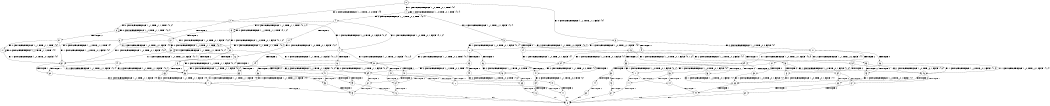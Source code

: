 digraph BCG {
size = "7, 10.5";
center = TRUE;
node [shape = circle];
0 [peripheries = 2];
0 -> 1 [label = "EX !1 !ATOMIC_EXCH_BRANCH (1, +0, TRUE, +0, 1, TRUE) !{0}"];
0 -> 2 [label = "EX !2 !ATOMIC_EXCH_BRANCH (1, +1, TRUE, +0, 2, TRUE) !{0}"];
0 -> 3 [label = "EX !0 !ATOMIC_EXCH_BRANCH (1, +1, TRUE, +1, 1, FALSE) !{0}"];
1 -> 4 [label = "EX !2 !ATOMIC_EXCH_BRANCH (1, +1, TRUE, +0, 2, TRUE) !{0, 1}"];
1 -> 5 [label = "EX !0 !ATOMIC_EXCH_BRANCH (1, +1, TRUE, +1, 1, FALSE) !{0, 1}"];
1 -> 1 [label = "EX !1 !ATOMIC_EXCH_BRANCH (1, +0, TRUE, +0, 1, TRUE) !{0, 1}"];
2 -> 6 [label = "TERMINATE !2"];
2 -> 7 [label = "EX !1 !ATOMIC_EXCH_BRANCH (1, +0, TRUE, +0, 1, FALSE) !{0, 2}"];
2 -> 8 [label = "EX !0 !ATOMIC_EXCH_BRANCH (1, +1, TRUE, +1, 1, TRUE) !{0, 2}"];
3 -> 9 [label = "TERMINATE !0"];
3 -> 10 [label = "EX !1 !ATOMIC_EXCH_BRANCH (1, +0, TRUE, +0, 1, FALSE) !{0}"];
3 -> 11 [label = "EX !2 !ATOMIC_EXCH_BRANCH (1, +1, TRUE, +0, 2, FALSE) !{0}"];
4 -> 12 [label = "TERMINATE !2"];
4 -> 13 [label = "EX !0 !ATOMIC_EXCH_BRANCH (1, +1, TRUE, +1, 1, TRUE) !{0, 1, 2}"];
4 -> 7 [label = "EX !1 !ATOMIC_EXCH_BRANCH (1, +0, TRUE, +0, 1, FALSE) !{0, 1, 2}"];
5 -> 14 [label = "TERMINATE !0"];
5 -> 15 [label = "EX !2 !ATOMIC_EXCH_BRANCH (1, +1, TRUE, +0, 2, FALSE) !{0, 1}"];
5 -> 10 [label = "EX !1 !ATOMIC_EXCH_BRANCH (1, +0, TRUE, +0, 1, FALSE) !{0, 1}"];
6 -> 16 [label = "EX !1 !ATOMIC_EXCH_BRANCH (1, +0, TRUE, +0, 1, FALSE) !{0}"];
6 -> 17 [label = "EX !0 !ATOMIC_EXCH_BRANCH (1, +1, TRUE, +1, 1, TRUE) !{0}"];
7 -> 18 [label = "TERMINATE !1"];
7 -> 19 [label = "TERMINATE !2"];
7 -> 20 [label = "EX !0 !ATOMIC_EXCH_BRANCH (1, +1, TRUE, +1, 1, FALSE) !{0, 1, 2}"];
8 -> 21 [label = "TERMINATE !2"];
8 -> 22 [label = "EX !1 !ATOMIC_EXCH_BRANCH (1, +0, TRUE, +0, 1, FALSE) !{0, 2}"];
8 -> 8 [label = "EX !0 !ATOMIC_EXCH_BRANCH (1, +1, TRUE, +1, 1, TRUE) !{0, 2}"];
9 -> 23 [label = "EX !2 !ATOMIC_EXCH_BRANCH (1, +1, TRUE, +0, 2, FALSE) !{1}"];
9 -> 24 [label = "EX !1 !ATOMIC_EXCH_BRANCH (1, +0, TRUE, +0, 1, FALSE) !{1}"];
10 -> 25 [label = "TERMINATE !1"];
10 -> 26 [label = "TERMINATE !0"];
10 -> 20 [label = "EX !2 !ATOMIC_EXCH_BRANCH (1, +1, TRUE, +0, 2, TRUE) !{0, 1}"];
11 -> 27 [label = "TERMINATE !2"];
11 -> 28 [label = "TERMINATE !0"];
11 -> 29 [label = "EX !1 !ATOMIC_EXCH_BRANCH (1, +0, TRUE, +0, 1, FALSE) !{0, 2}"];
12 -> 30 [label = "EX !0 !ATOMIC_EXCH_BRANCH (1, +1, TRUE, +1, 1, TRUE) !{0, 1}"];
12 -> 16 [label = "EX !1 !ATOMIC_EXCH_BRANCH (1, +0, TRUE, +0, 1, FALSE) !{0, 1}"];
13 -> 31 [label = "TERMINATE !2"];
13 -> 22 [label = "EX !1 !ATOMIC_EXCH_BRANCH (1, +0, TRUE, +0, 1, FALSE) !{0, 1, 2}"];
13 -> 13 [label = "EX !0 !ATOMIC_EXCH_BRANCH (1, +1, TRUE, +1, 1, TRUE) !{0, 1, 2}"];
14 -> 32 [label = "EX !2 !ATOMIC_EXCH_BRANCH (1, +1, TRUE, +0, 2, FALSE) !{1}"];
14 -> 24 [label = "EX !1 !ATOMIC_EXCH_BRANCH (1, +0, TRUE, +0, 1, FALSE) !{1}"];
15 -> 33 [label = "TERMINATE !2"];
15 -> 34 [label = "TERMINATE !0"];
15 -> 29 [label = "EX !1 !ATOMIC_EXCH_BRANCH (1, +0, TRUE, +0, 1, FALSE) !{0, 1, 2}"];
16 -> 35 [label = "TERMINATE !1"];
16 -> 36 [label = "EX !0 !ATOMIC_EXCH_BRANCH (1, +1, TRUE, +1, 1, FALSE) !{0, 1}"];
17 -> 37 [label = "EX !1 !ATOMIC_EXCH_BRANCH (1, +0, TRUE, +0, 1, FALSE) !{0}"];
17 -> 17 [label = "EX !0 !ATOMIC_EXCH_BRANCH (1, +1, TRUE, +1, 1, TRUE) !{0}"];
18 -> 38 [label = "TERMINATE !2"];
18 -> 39 [label = "EX !0 !ATOMIC_EXCH_BRANCH (1, +1, TRUE, +1, 1, FALSE) !{0, 2}"];
19 -> 35 [label = "TERMINATE !1"];
19 -> 36 [label = "EX !0 !ATOMIC_EXCH_BRANCH (1, +1, TRUE, +1, 1, FALSE) !{0, 1}"];
20 -> 40 [label = "TERMINATE !1"];
20 -> 41 [label = "TERMINATE !2"];
20 -> 42 [label = "TERMINATE !0"];
21 -> 37 [label = "EX !1 !ATOMIC_EXCH_BRANCH (1, +0, TRUE, +0, 1, FALSE) !{0}"];
21 -> 17 [label = "EX !0 !ATOMIC_EXCH_BRANCH (1, +1, TRUE, +1, 1, TRUE) !{0}"];
22 -> 43 [label = "TERMINATE !1"];
22 -> 44 [label = "TERMINATE !2"];
22 -> 20 [label = "EX !0 !ATOMIC_EXCH_BRANCH (1, +1, TRUE, +1, 1, FALSE) !{0, 1, 2}"];
23 -> 45 [label = "TERMINATE !2"];
23 -> 46 [label = "EX !1 !ATOMIC_EXCH_BRANCH (1, +0, TRUE, +0, 1, FALSE) !{1, 2}"];
24 -> 47 [label = "TERMINATE !1"];
24 -> 48 [label = "EX !2 !ATOMIC_EXCH_BRANCH (1, +1, TRUE, +0, 2, TRUE) !{1}"];
25 -> 49 [label = "TERMINATE !0"];
25 -> 39 [label = "EX !2 !ATOMIC_EXCH_BRANCH (1, +1, TRUE, +0, 2, TRUE) !{0}"];
26 -> 47 [label = "TERMINATE !1"];
26 -> 48 [label = "EX !2 !ATOMIC_EXCH_BRANCH (1, +1, TRUE, +0, 2, TRUE) !{1}"];
27 -> 50 [label = "TERMINATE !0"];
27 -> 51 [label = "EX !1 !ATOMIC_EXCH_BRANCH (1, +0, TRUE, +0, 1, FALSE) !{0}"];
28 -> 45 [label = "TERMINATE !2"];
28 -> 46 [label = "EX !1 !ATOMIC_EXCH_BRANCH (1, +0, TRUE, +0, 1, FALSE) !{1, 2}"];
29 -> 52 [label = "TERMINATE !1"];
29 -> 53 [label = "TERMINATE !2"];
29 -> 54 [label = "TERMINATE !0"];
30 -> 37 [label = "EX !1 !ATOMIC_EXCH_BRANCH (1, +0, TRUE, +0, 1, FALSE) !{0, 1}"];
30 -> 30 [label = "EX !0 !ATOMIC_EXCH_BRANCH (1, +1, TRUE, +1, 1, TRUE) !{0, 1}"];
31 -> 37 [label = "EX !1 !ATOMIC_EXCH_BRANCH (1, +0, TRUE, +0, 1, FALSE) !{0, 1}"];
31 -> 30 [label = "EX !0 !ATOMIC_EXCH_BRANCH (1, +1, TRUE, +1, 1, TRUE) !{0, 1}"];
32 -> 55 [label = "TERMINATE !2"];
32 -> 46 [label = "EX !1 !ATOMIC_EXCH_BRANCH (1, +0, TRUE, +0, 1, FALSE) !{1, 2}"];
33 -> 56 [label = "TERMINATE !0"];
33 -> 51 [label = "EX !1 !ATOMIC_EXCH_BRANCH (1, +0, TRUE, +0, 1, FALSE) !{0, 1}"];
34 -> 55 [label = "TERMINATE !2"];
34 -> 46 [label = "EX !1 !ATOMIC_EXCH_BRANCH (1, +0, TRUE, +0, 1, FALSE) !{1, 2}"];
35 -> 57 [label = "EX !0 !ATOMIC_EXCH_BRANCH (1, +1, TRUE, +1, 1, FALSE) !{0}"];
36 -> 58 [label = "TERMINATE !1"];
36 -> 59 [label = "TERMINATE !0"];
37 -> 60 [label = "TERMINATE !1"];
37 -> 36 [label = "EX !0 !ATOMIC_EXCH_BRANCH (1, +1, TRUE, +1, 1, FALSE) !{0, 1}"];
38 -> 57 [label = "EX !0 !ATOMIC_EXCH_BRANCH (1, +1, TRUE, +1, 1, FALSE) !{0}"];
39 -> 61 [label = "TERMINATE !2"];
39 -> 62 [label = "TERMINATE !0"];
40 -> 61 [label = "TERMINATE !2"];
40 -> 62 [label = "TERMINATE !0"];
41 -> 58 [label = "TERMINATE !1"];
41 -> 59 [label = "TERMINATE !0"];
42 -> 63 [label = "TERMINATE !1"];
42 -> 64 [label = "TERMINATE !2"];
43 -> 65 [label = "TERMINATE !2"];
43 -> 39 [label = "EX !0 !ATOMIC_EXCH_BRANCH (1, +1, TRUE, +1, 1, FALSE) !{0, 2}"];
44 -> 60 [label = "TERMINATE !1"];
44 -> 36 [label = "EX !0 !ATOMIC_EXCH_BRANCH (1, +1, TRUE, +1, 1, FALSE) !{0, 1}"];
45 -> 66 [label = "EX !1 !ATOMIC_EXCH_BRANCH (1, +0, TRUE, +0, 1, FALSE) !{1}"];
46 -> 67 [label = "TERMINATE !1"];
46 -> 68 [label = "TERMINATE !2"];
47 -> 69 [label = "EX !2 !ATOMIC_EXCH_BRANCH (1, +1, TRUE, +0, 2, TRUE) !{2}"];
48 -> 63 [label = "TERMINATE !1"];
48 -> 64 [label = "TERMINATE !2"];
49 -> 70 [label = "EX !2 !ATOMIC_EXCH_BRANCH (1, +1, TRUE, +0, 2, TRUE) !{1, 2}"];
50 -> 66 [label = "EX !1 !ATOMIC_EXCH_BRANCH (1, +0, TRUE, +0, 1, FALSE) !{1}"];
51 -> 71 [label = "TERMINATE !1"];
51 -> 72 [label = "TERMINATE !0"];
52 -> 73 [label = "TERMINATE !2"];
52 -> 74 [label = "TERMINATE !0"];
53 -> 71 [label = "TERMINATE !1"];
53 -> 72 [label = "TERMINATE !0"];
54 -> 67 [label = "TERMINATE !1"];
54 -> 68 [label = "TERMINATE !2"];
55 -> 66 [label = "EX !1 !ATOMIC_EXCH_BRANCH (1, +0, TRUE, +0, 1, FALSE) !{1}"];
56 -> 66 [label = "EX !1 !ATOMIC_EXCH_BRANCH (1, +0, TRUE, +0, 1, FALSE) !{1}"];
57 -> 75 [label = "TERMINATE !0"];
58 -> 75 [label = "TERMINATE !0"];
59 -> 76 [label = "TERMINATE !1"];
60 -> 57 [label = "EX !0 !ATOMIC_EXCH_BRANCH (1, +1, TRUE, +1, 1, FALSE) !{0}"];
61 -> 75 [label = "TERMINATE !0"];
62 -> 77 [label = "TERMINATE !2"];
63 -> 78 [label = "TERMINATE !2"];
64 -> 76 [label = "TERMINATE !1"];
65 -> 57 [label = "EX !0 !ATOMIC_EXCH_BRANCH (1, +1, TRUE, +1, 1, FALSE) !{0}"];
66 -> 79 [label = "TERMINATE !1"];
67 -> 80 [label = "TERMINATE !2"];
68 -> 79 [label = "TERMINATE !1"];
69 -> 78 [label = "TERMINATE !2"];
70 -> 77 [label = "TERMINATE !2"];
71 -> 81 [label = "TERMINATE !0"];
72 -> 79 [label = "TERMINATE !1"];
73 -> 81 [label = "TERMINATE !0"];
74 -> 82 [label = "TERMINATE !2"];
75 -> 83 [label = "exit"];
76 -> 83 [label = "exit"];
77 -> 83 [label = "exit"];
78 -> 83 [label = "exit"];
79 -> 83 [label = "exit"];
80 -> 83 [label = "exit"];
81 -> 83 [label = "exit"];
82 -> 83 [label = "exit"];
}
